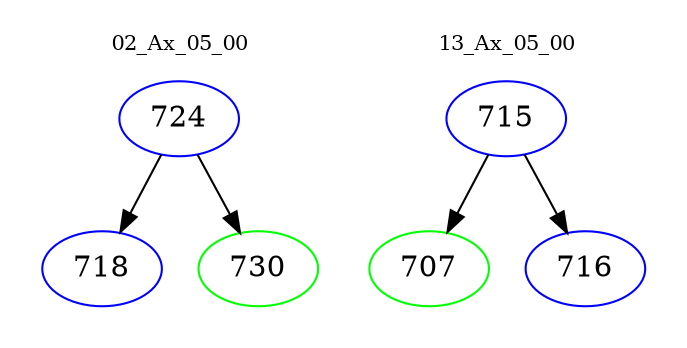 digraph{
subgraph cluster_0 {
color = white
label = "02_Ax_05_00";
fontsize=10;
T0_724 [label="724", color="blue"]
T0_724 -> T0_718 [color="black"]
T0_718 [label="718", color="blue"]
T0_724 -> T0_730 [color="black"]
T0_730 [label="730", color="green"]
}
subgraph cluster_1 {
color = white
label = "13_Ax_05_00";
fontsize=10;
T1_715 [label="715", color="blue"]
T1_715 -> T1_707 [color="black"]
T1_707 [label="707", color="green"]
T1_715 -> T1_716 [color="black"]
T1_716 [label="716", color="blue"]
}
}
